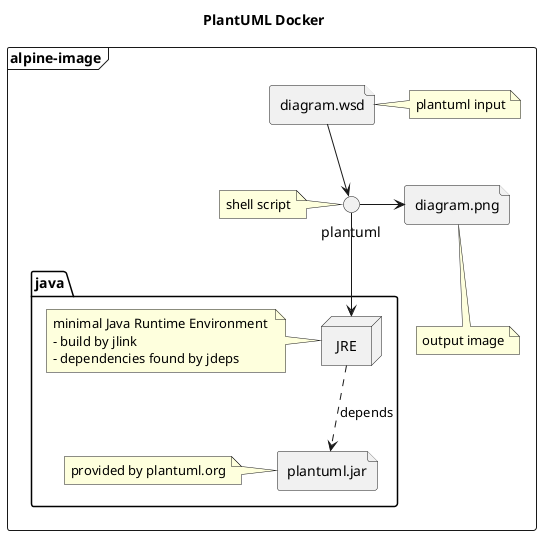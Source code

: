 @startuml "Sample Diagram"
title "PlantUML Docker"

frame alpine-image as alpine_image {

  file diagram.wsd
  note right
    plantuml input
  end note

  file diagram.png
  note bottom
    output image
  end note

  interface plantuml
  note left
    shell script
  end note

  package "java" as java_deps {

    file plantuml.jar
    note left
      provided by plantuml.org
    end note

    node JRE
    note left
      minimal Java Runtime Environment 
      - build by jlink  
      - dependencies found by jdeps
    end note

    JRE ..> plantuml.jar :depends

  }

  diagram.wsd --> plantuml
  plantuml --> JRE
  plantuml -> diagram.png

}

@enduml